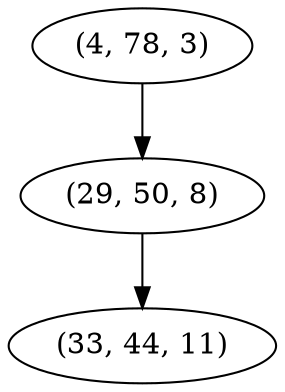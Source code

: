 digraph tree {
    "(4, 78, 3)";
    "(29, 50, 8)";
    "(33, 44, 11)";
    "(4, 78, 3)" -> "(29, 50, 8)";
    "(29, 50, 8)" -> "(33, 44, 11)";
}
